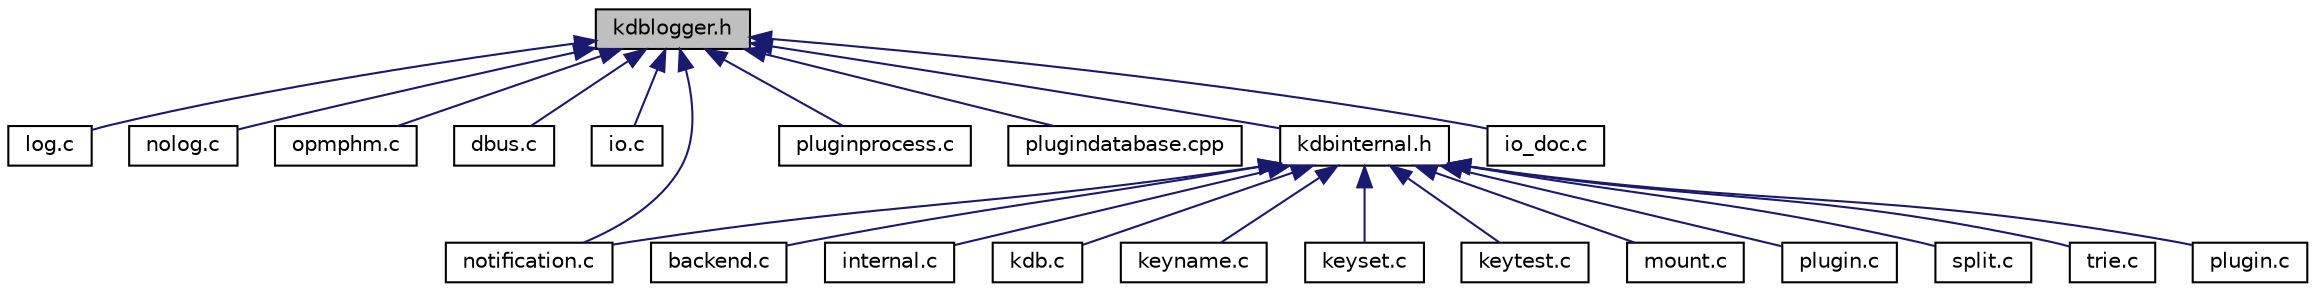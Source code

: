 digraph "kdblogger.h"
{
  edge [fontname="Helvetica",fontsize="10",labelfontname="Helvetica",labelfontsize="10"];
  node [fontname="Helvetica",fontsize="10",shape=record];
  Node2 [label="kdblogger.h",height=0.2,width=0.4,color="black", fillcolor="grey75", style="filled", fontcolor="black"];
  Node2 -> Node3 [dir="back",color="midnightblue",fontsize="10",style="solid",fontname="Helvetica"];
  Node3 [label="log.c",height=0.2,width=0.4,color="black", fillcolor="white", style="filled",URL="$log_8c.html",tooltip="Non-C99 Logger Implementation. "];
  Node2 -> Node4 [dir="back",color="midnightblue",fontsize="10",style="solid",fontname="Helvetica"];
  Node4 [label="nolog.c",height=0.2,width=0.4,color="black", fillcolor="white", style="filled",URL="$nolog_8c.html",tooltip="C99-compatible Fake Logger Implementation. "];
  Node2 -> Node5 [dir="back",color="midnightblue",fontsize="10",style="solid",fontname="Helvetica"];
  Node5 [label="opmphm.c",height=0.2,width=0.4,color="black", fillcolor="white", style="filled",URL="$opmphm_8c.html",tooltip="The Order Preserving Minimal Perfect Hash Map. "];
  Node2 -> Node6 [dir="back",color="midnightblue",fontsize="10",style="solid",fontname="Helvetica"];
  Node6 [label="dbus.c",height=0.2,width=0.4,color="black", fillcolor="white", style="filled",URL="$dbus_8c.html",tooltip="I/O Adapter for D-Bus. "];
  Node2 -> Node7 [dir="back",color="midnightblue",fontsize="10",style="solid",fontname="Helvetica"];
  Node7 [label="io.c",height=0.2,width=0.4,color="black", fillcolor="white", style="filled",URL="$io_8c.html",tooltip="Implementation of I/O functions as defined in kdbio.h. "];
  Node2 -> Node8 [dir="back",color="midnightblue",fontsize="10",style="solid",fontname="Helvetica"];
  Node8 [label="notification.c",height=0.2,width=0.4,color="black", fillcolor="white", style="filled",URL="$notification_8c.html",tooltip="Implementation of notification functions as defined in kdbnotification.h. "];
  Node2 -> Node9 [dir="back",color="midnightblue",fontsize="10",style="solid",fontname="Helvetica"];
  Node9 [label="pluginprocess.c",height=0.2,width=0.4,color="black", fillcolor="white", style="filled",URL="$pluginprocess_8c.html",tooltip="Source for the pluginprocess library. "];
  Node2 -> Node10 [dir="back",color="midnightblue",fontsize="10",style="solid",fontname="Helvetica"];
  Node10 [label="plugindatabase.cpp",height=0.2,width=0.4,color="black", fillcolor="white", style="filled",URL="$plugindatabase_8cpp.html",tooltip="Implementation of PluginDatabase(s) "];
  Node2 -> Node11 [dir="back",color="midnightblue",fontsize="10",style="solid",fontname="Helvetica"];
  Node11 [label="kdbinternal.h",height=0.2,width=0.4,color="black", fillcolor="white", style="filled",URL="$kdbinternal_8h.html",tooltip="Includes most internal header files. "];
  Node11 -> Node12 [dir="back",color="midnightblue",fontsize="10",style="solid",fontname="Helvetica"];
  Node12 [label="backend.c",height=0.2,width=0.4,color="black", fillcolor="white", style="filled",URL="$backend_8c.html",tooltip="Everything related to a backend. "];
  Node11 -> Node13 [dir="back",color="midnightblue",fontsize="10",style="solid",fontname="Helvetica"];
  Node13 [label="internal.c",height=0.2,width=0.4,color="black", fillcolor="white", style="filled",URL="$internal_8c.html",tooltip="Internal methods for Elektra. "];
  Node11 -> Node14 [dir="back",color="midnightblue",fontsize="10",style="solid",fontname="Helvetica"];
  Node14 [label="kdb.c",height=0.2,width=0.4,color="black", fillcolor="white", style="filled",URL="$kdb_8c.html",tooltip="Low level functions for access the Key Database. "];
  Node11 -> Node15 [dir="back",color="midnightblue",fontsize="10",style="solid",fontname="Helvetica"];
  Node15 [label="keyname.c",height=0.2,width=0.4,color="black", fillcolor="white", style="filled",URL="$elektra_2keyname_8c.html",tooltip="Methods for Key name manipulation. "];
  Node11 -> Node16 [dir="back",color="midnightblue",fontsize="10",style="solid",fontname="Helvetica"];
  Node16 [label="keyset.c",height=0.2,width=0.4,color="black", fillcolor="white", style="filled",URL="$keyset_8c.html",tooltip="Methods for key sets. "];
  Node11 -> Node17 [dir="back",color="midnightblue",fontsize="10",style="solid",fontname="Helvetica"];
  Node17 [label="keytest.c",height=0.2,width=0.4,color="black", fillcolor="white", style="filled",URL="$keytest_8c.html",tooltip="Methods for making tests. "];
  Node11 -> Node18 [dir="back",color="midnightblue",fontsize="10",style="solid",fontname="Helvetica"];
  Node18 [label="mount.c",height=0.2,width=0.4,color="black", fillcolor="white", style="filled",URL="$mount_8c.html",tooltip="Internals of mount functionality. "];
  Node11 -> Node19 [dir="back",color="midnightblue",fontsize="10",style="solid",fontname="Helvetica"];
  Node19 [label="plugin.c",height=0.2,width=0.4,color="black", fillcolor="white", style="filled",URL="$elektra_2plugin_8c.html",tooltip="Interna of plugin functionality. "];
  Node11 -> Node20 [dir="back",color="midnightblue",fontsize="10",style="solid",fontname="Helvetica"];
  Node20 [label="split.c",height=0.2,width=0.4,color="black", fillcolor="white", style="filled",URL="$split_8c.html",tooltip="Interna of splitting functionality. "];
  Node11 -> Node21 [dir="back",color="midnightblue",fontsize="10",style="solid",fontname="Helvetica"];
  Node21 [label="trie.c",height=0.2,width=0.4,color="black", fillcolor="white", style="filled",URL="$trie_8c.html",tooltip="Interna of trie functionality. "];
  Node11 -> Node8 [dir="back",color="midnightblue",fontsize="10",style="solid",fontname="Helvetica"];
  Node11 -> Node22 [dir="back",color="midnightblue",fontsize="10",style="solid",fontname="Helvetica"];
  Node22 [label="plugin.c",height=0.2,width=0.4,color="black", fillcolor="white", style="filled",URL="$plugin_2plugin_8c.html",tooltip="Access plugin handle. "];
  Node2 -> Node23 [dir="back",color="midnightblue",fontsize="10",style="solid",fontname="Helvetica"];
  Node23 [label="io_doc.c",height=0.2,width=0.4,color="black", fillcolor="white", style="filled",URL="$io__doc_8c.html",tooltip="I/O example binding. "];
}
